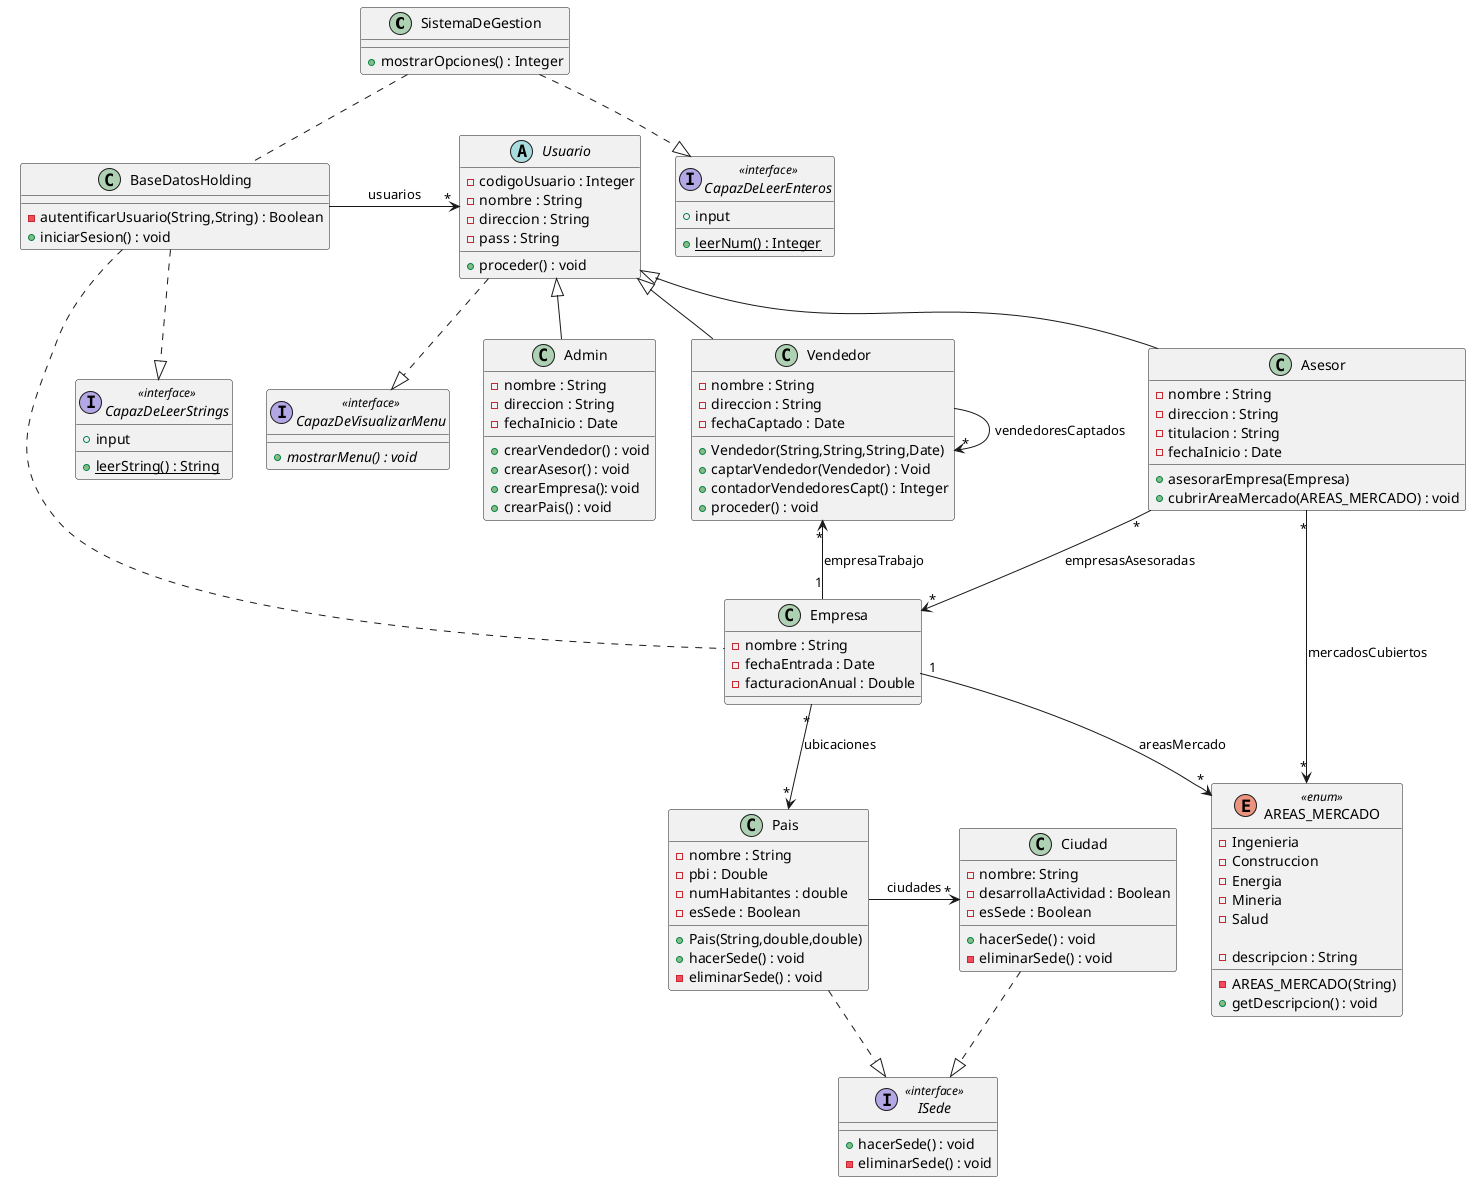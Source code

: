 @startuml
class SistemaDeGestion{
+mostrarOpciones() : Integer
}

class BaseDatosHolding{
-autentificarUsuario(String,String) : Boolean
+iniciarSesion() : void
}

abstract Usuario{
-codigoUsuario : Integer
-nombre : String
-direccion : String
-pass : String

+proceder() : void
}

class Vendedor extends Usuario{
    -nombre : String
    -direccion : String
    -fechaCaptado : Date
    +Vendedor(String,String,String,Date)
    +captarVendedor(Vendedor) : Void
    +contadorVendedoresCapt() : Integer
    +proceder() : void
}

class Empresa{
    -nombre : String
    -fechaEntrada : Date
    -facturacionAnual : Double

}

enum  AREAS_MERCADO <<enum>> {
    -Ingenieria
    -Construccion
    -Energia
    -Mineria
    -Salud

    -descripcion : String

    -AREAS_MERCADO(String)
    +getDescripcion() : void

}

class Pais{
    -nombre : String
    -pbi : Double
    -numHabitantes : double
    -esSede : Boolean

    +Pais(String,double,double)
    +hacerSede() : void
    -eliminarSede() : void
}

class Ciudad{
    -nombre: String
    -desarrollaActividad : Boolean
    -esSede : Boolean

    +hacerSede() : void
    -eliminarSede() : void
}

interface ISede <<interface>>{
    +hacerSede() : void
    -eliminarSede() : void
}

interface CapazDeLeerEnteros <<interface>>{
    +input
    +{static} leerNum() : Integer
}

interface CapazDeLeerStrings <<interface>>{
    +input
    +{static} leerString() : String
}

interface CapazDeVisualizarMenu <<interface>>{
    +{abstract} mostrarMenu() : void
}

class Asesor extends Usuario{
-nombre : String
-direccion : String
-titulacion : String
-fechaInicio : Date
+asesorarEmpresa(Empresa)
+cubrirAreaMercado(AREAS_MERCADO) : void
}

class Admin extends Usuario{
-nombre : String
-direccion : String
-fechaInicio : Date
+crearVendedor() : void
+crearAsesor() : void
+crearEmpresa(): void
+crearPais() : void

}


SistemaDeGestion -. BaseDatosHolding
SistemaDeGestion -.|> CapazDeLeerEnteros
BaseDatosHolding -> "*"Usuario : usuarios
BaseDatosHolding -. Empresa
BaseDatosHolding -.|> CapazDeLeerStrings
Usuario -.|> CapazDeVisualizarMenu
Vendedor "*"<-- "1" Empresa : empresaTrabajo
Vendedor -> "*" Vendedor : vendedoresCaptados
Empresa "1"--> "*" AREAS_MERCADO : areasMercado
Empresa "*" --> "*" Pais : ubicaciones
Pais -> "*" Ciudad : ciudades
Pais -.|> ISede
Ciudad -.|> ISede
Asesor "*"--> "*" AREAS_MERCADO : mercadosCubiertos
Asesor "*" --> "*" Empresa : empresasAsesoradas


@enduml